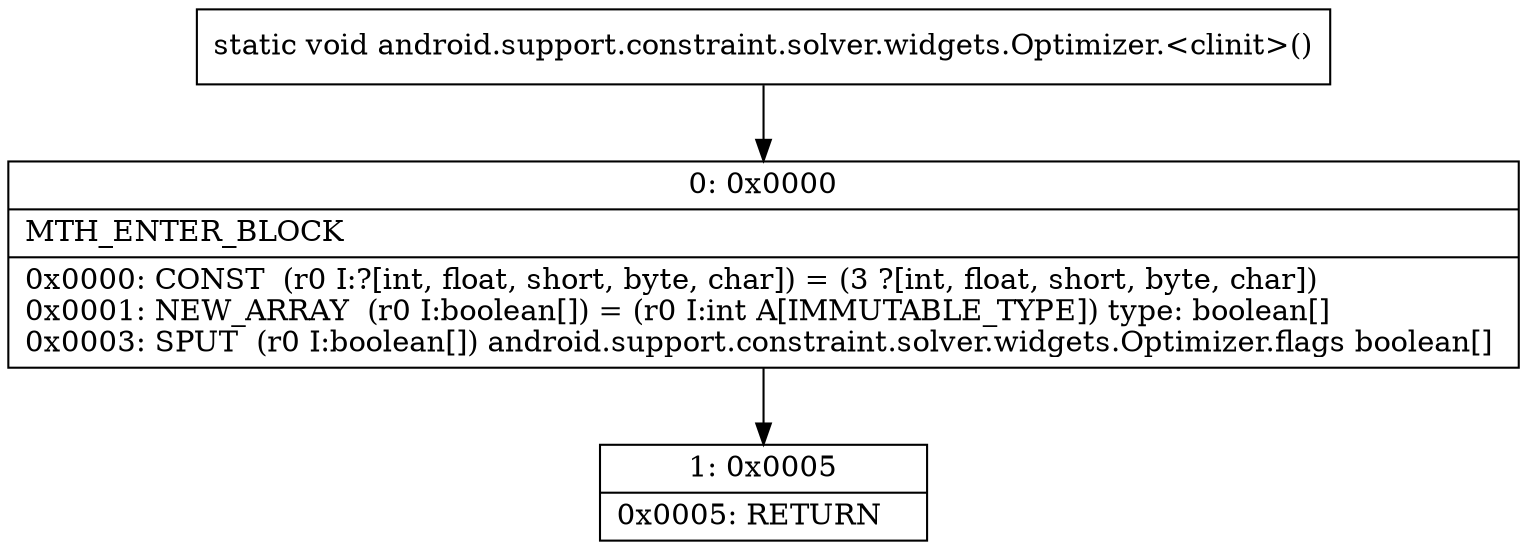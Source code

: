 digraph "CFG forandroid.support.constraint.solver.widgets.Optimizer.\<clinit\>()V" {
Node_0 [shape=record,label="{0\:\ 0x0000|MTH_ENTER_BLOCK\l|0x0000: CONST  (r0 I:?[int, float, short, byte, char]) = (3 ?[int, float, short, byte, char]) \l0x0001: NEW_ARRAY  (r0 I:boolean[]) = (r0 I:int A[IMMUTABLE_TYPE]) type: boolean[] \l0x0003: SPUT  (r0 I:boolean[]) android.support.constraint.solver.widgets.Optimizer.flags boolean[] \l}"];
Node_1 [shape=record,label="{1\:\ 0x0005|0x0005: RETURN   \l}"];
MethodNode[shape=record,label="{static void android.support.constraint.solver.widgets.Optimizer.\<clinit\>() }"];
MethodNode -> Node_0;
Node_0 -> Node_1;
}

